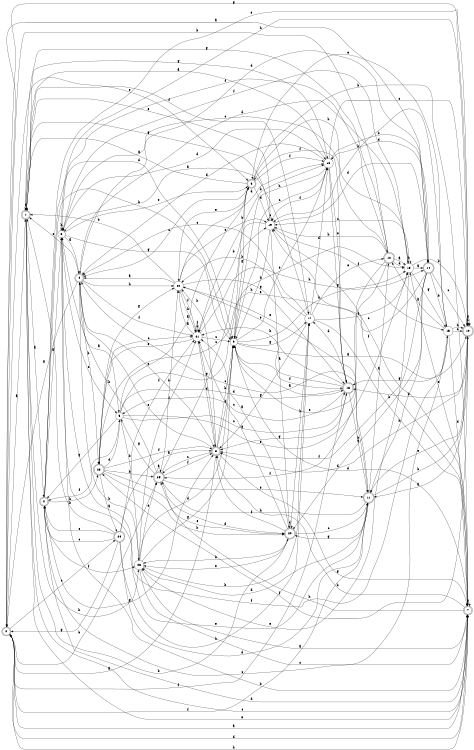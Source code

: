 digraph n22_6 {
__start0 [label="" shape="none"];

rankdir=LR;
size="8,5";

s0 [style="rounded,filled", color="black", fillcolor="white" shape="doublecircle", label="0"];
s1 [style="rounded,filled", color="black", fillcolor="white" shape="doublecircle", label="1"];
s2 [style="rounded,filled", color="black", fillcolor="white" shape="doublecircle", label="2"];
s3 [style="filled", color="black", fillcolor="white" shape="circle", label="3"];
s4 [style="rounded,filled", color="black", fillcolor="white" shape="doublecircle", label="4"];
s5 [style="filled", color="black", fillcolor="white" shape="circle", label="5"];
s6 [style="rounded,filled", color="black", fillcolor="white" shape="doublecircle", label="6"];
s7 [style="rounded,filled", color="black", fillcolor="white" shape="doublecircle", label="7"];
s8 [style="rounded,filled", color="black", fillcolor="white" shape="doublecircle", label="8"];
s9 [style="filled", color="black", fillcolor="white" shape="circle", label="9"];
s10 [style="rounded,filled", color="black", fillcolor="white" shape="doublecircle", label="10"];
s11 [style="rounded,filled", color="black", fillcolor="white" shape="doublecircle", label="11"];
s12 [style="rounded,filled", color="black", fillcolor="white" shape="doublecircle", label="12"];
s13 [style="filled", color="black", fillcolor="white" shape="circle", label="13"];
s14 [style="rounded,filled", color="black", fillcolor="white" shape="doublecircle", label="14"];
s15 [style="filled", color="black", fillcolor="white" shape="circle", label="15"];
s16 [style="rounded,filled", color="black", fillcolor="white" shape="doublecircle", label="16"];
s17 [style="filled", color="black", fillcolor="white" shape="circle", label="17"];
s18 [style="filled", color="black", fillcolor="white" shape="circle", label="18"];
s19 [style="filled", color="black", fillcolor="white" shape="circle", label="19"];
s20 [style="rounded,filled", color="black", fillcolor="white" shape="doublecircle", label="20"];
s21 [style="filled", color="black", fillcolor="white" shape="circle", label="21"];
s22 [style="filled", color="black", fillcolor="white" shape="circle", label="22"];
s23 [style="rounded,filled", color="black", fillcolor="white" shape="doublecircle", label="23"];
s24 [style="rounded,filled", color="black", fillcolor="white" shape="doublecircle", label="24"];
s25 [style="rounded,filled", color="black", fillcolor="white" shape="doublecircle", label="25"];
s26 [style="filled", color="black", fillcolor="white" shape="circle", label="26"];
s0 -> s1 [label="a"];
s0 -> s25 [label="b"];
s0 -> s24 [label="c"];
s0 -> s7 [label="d"];
s0 -> s6 [label="e"];
s0 -> s16 [label="f"];
s0 -> s10 [label="g"];
s0 -> s7 [label="h"];
s1 -> s2 [label="a"];
s1 -> s20 [label="b"];
s1 -> s7 [label="c"];
s1 -> s1 [label="d"];
s1 -> s7 [label="e"];
s1 -> s17 [label="f"];
s1 -> s18 [label="g"];
s1 -> s26 [label="h"];
s2 -> s3 [label="a"];
s2 -> s9 [label="b"];
s2 -> s15 [label="c"];
s2 -> s9 [label="d"];
s2 -> s10 [label="e"];
s2 -> s26 [label="f"];
s2 -> s8 [label="g"];
s2 -> s23 [label="h"];
s3 -> s4 [label="a"];
s3 -> s7 [label="b"];
s3 -> s5 [label="c"];
s3 -> s18 [label="d"];
s3 -> s6 [label="e"];
s3 -> s12 [label="f"];
s3 -> s9 [label="g"];
s3 -> s3 [label="h"];
s4 -> s5 [label="a"];
s4 -> s23 [label="b"];
s4 -> s1 [label="c"];
s4 -> s14 [label="d"];
s4 -> s8 [label="e"];
s4 -> s21 [label="f"];
s4 -> s0 [label="g"];
s4 -> s22 [label="h"];
s5 -> s6 [label="a"];
s5 -> s26 [label="b"];
s5 -> s16 [label="c"];
s5 -> s16 [label="d"];
s5 -> s13 [label="e"];
s5 -> s2 [label="f"];
s5 -> s2 [label="g"];
s5 -> s13 [label="h"];
s6 -> s1 [label="a"];
s6 -> s7 [label="b"];
s6 -> s4 [label="c"];
s6 -> s19 [label="d"];
s6 -> s22 [label="e"];
s6 -> s18 [label="f"];
s6 -> s9 [label="g"];
s6 -> s13 [label="h"];
s7 -> s0 [label="a"];
s7 -> s8 [label="b"];
s7 -> s19 [label="c"];
s7 -> s2 [label="d"];
s7 -> s13 [label="e"];
s7 -> s19 [label="f"];
s7 -> s7 [label="g"];
s7 -> s25 [label="h"];
s8 -> s0 [label="a"];
s8 -> s9 [label="b"];
s8 -> s25 [label="c"];
s8 -> s21 [label="d"];
s8 -> s4 [label="e"];
s8 -> s9 [label="f"];
s8 -> s7 [label="g"];
s8 -> s22 [label="h"];
s9 -> s10 [label="a"];
s9 -> s6 [label="b"];
s9 -> s18 [label="c"];
s9 -> s7 [label="d"];
s9 -> s18 [label="e"];
s9 -> s16 [label="f"];
s9 -> s17 [label="g"];
s9 -> s13 [label="h"];
s10 -> s11 [label="a"];
s10 -> s16 [label="b"];
s10 -> s10 [label="c"];
s10 -> s8 [label="d"];
s10 -> s11 [label="e"];
s10 -> s23 [label="f"];
s10 -> s10 [label="g"];
s10 -> s3 [label="h"];
s11 -> s12 [label="a"];
s11 -> s10 [label="b"];
s11 -> s4 [label="c"];
s11 -> s26 [label="d"];
s11 -> s3 [label="e"];
s11 -> s0 [label="f"];
s11 -> s20 [label="g"];
s11 -> s25 [label="h"];
s12 -> s13 [label="a"];
s12 -> s0 [label="b"];
s12 -> s3 [label="c"];
s12 -> s13 [label="d"];
s12 -> s9 [label="e"];
s12 -> s25 [label="f"];
s12 -> s1 [label="g"];
s12 -> s19 [label="h"];
s13 -> s14 [label="a"];
s13 -> s10 [label="b"];
s13 -> s19 [label="c"];
s13 -> s4 [label="d"];
s13 -> s26 [label="e"];
s13 -> s3 [label="f"];
s13 -> s15 [label="g"];
s13 -> s13 [label="h"];
s14 -> s0 [label="a"];
s14 -> s15 [label="b"];
s14 -> s10 [label="c"];
s14 -> s18 [label="d"];
s14 -> s23 [label="e"];
s14 -> s8 [label="f"];
s14 -> s20 [label="g"];
s14 -> s11 [label="h"];
s15 -> s12 [label="a"];
s15 -> s10 [label="b"];
s15 -> s10 [label="c"];
s15 -> s7 [label="d"];
s15 -> s6 [label="e"];
s15 -> s3 [label="f"];
s15 -> s16 [label="g"];
s15 -> s19 [label="h"];
s16 -> s9 [label="a"];
s16 -> s11 [label="b"];
s16 -> s5 [label="c"];
s16 -> s17 [label="d"];
s16 -> s22 [label="e"];
s16 -> s6 [label="f"];
s16 -> s8 [label="g"];
s16 -> s21 [label="h"];
s17 -> s3 [label="a"];
s17 -> s7 [label="b"];
s17 -> s4 [label="c"];
s17 -> s18 [label="d"];
s17 -> s12 [label="e"];
s17 -> s13 [label="f"];
s17 -> s8 [label="g"];
s17 -> s22 [label="h"];
s18 -> s1 [label="a"];
s18 -> s14 [label="b"];
s18 -> s10 [label="c"];
s18 -> s4 [label="d"];
s18 -> s16 [label="e"];
s18 -> s19 [label="f"];
s18 -> s16 [label="g"];
s18 -> s9 [label="h"];
s19 -> s20 [label="a"];
s19 -> s21 [label="b"];
s19 -> s19 [label="c"];
s19 -> s14 [label="d"];
s19 -> s1 [label="e"];
s19 -> s15 [label="f"];
s19 -> s1 [label="g"];
s19 -> s9 [label="h"];
s20 -> s21 [label="a"];
s20 -> s26 [label="b"];
s20 -> s11 [label="c"];
s20 -> s20 [label="d"];
s20 -> s26 [label="e"];
s20 -> s8 [label="f"];
s20 -> s21 [label="g"];
s20 -> s17 [label="h"];
s21 -> s22 [label="a"];
s21 -> s18 [label="b"];
s21 -> s9 [label="c"];
s21 -> s21 [label="d"];
s21 -> s23 [label="e"];
s21 -> s21 [label="f"];
s21 -> s8 [label="g"];
s21 -> s14 [label="h"];
s22 -> s4 [label="a"];
s22 -> s1 [label="b"];
s22 -> s19 [label="c"];
s22 -> s18 [label="d"];
s22 -> s11 [label="e"];
s22 -> s21 [label="f"];
s22 -> s16 [label="g"];
s22 -> s21 [label="h"];
s23 -> s24 [label="a"];
s23 -> s25 [label="b"];
s23 -> s21 [label="c"];
s23 -> s5 [label="d"];
s23 -> s20 [label="e"];
s23 -> s8 [label="f"];
s23 -> s22 [label="g"];
s23 -> s20 [label="h"];
s24 -> s8 [label="a"];
s24 -> s1 [label="b"];
s24 -> s2 [label="c"];
s24 -> s11 [label="d"];
s24 -> s2 [label="e"];
s24 -> s21 [label="f"];
s24 -> s0 [label="g"];
s24 -> s17 [label="h"];
s25 -> s25 [label="a"];
s25 -> s22 [label="b"];
s25 -> s19 [label="c"];
s25 -> s20 [label="d"];
s25 -> s11 [label="e"];
s25 -> s8 [label="f"];
s25 -> s5 [label="g"];
s25 -> s3 [label="h"];
s26 -> s7 [label="a"];
s26 -> s17 [label="b"];
s26 -> s7 [label="c"];
s26 -> s9 [label="d"];
s26 -> s25 [label="e"];
s26 -> s21 [label="f"];
s26 -> s9 [label="g"];
s26 -> s4 [label="h"];

}